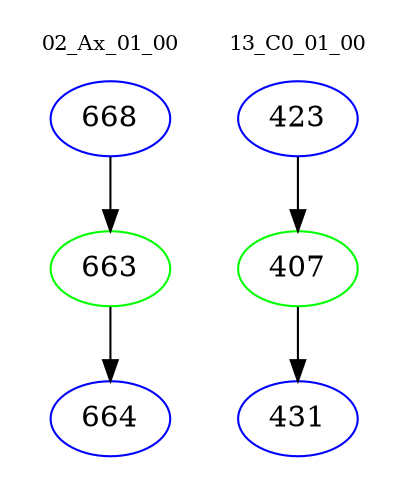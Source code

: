 digraph{
subgraph cluster_0 {
color = white
label = "02_Ax_01_00";
fontsize=10;
T0_668 [label="668", color="blue"]
T0_668 -> T0_663 [color="black"]
T0_663 [label="663", color="green"]
T0_663 -> T0_664 [color="black"]
T0_664 [label="664", color="blue"]
}
subgraph cluster_1 {
color = white
label = "13_C0_01_00";
fontsize=10;
T1_423 [label="423", color="blue"]
T1_423 -> T1_407 [color="black"]
T1_407 [label="407", color="green"]
T1_407 -> T1_431 [color="black"]
T1_431 [label="431", color="blue"]
}
}
